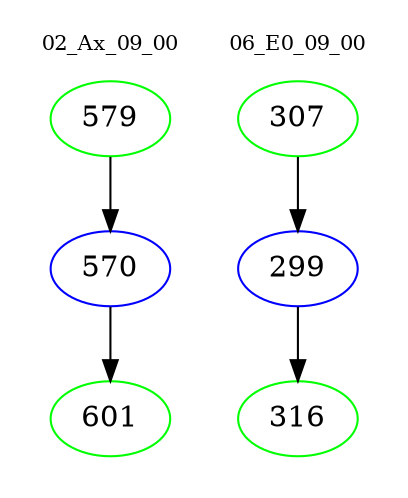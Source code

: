 digraph{
subgraph cluster_0 {
color = white
label = "02_Ax_09_00";
fontsize=10;
T0_579 [label="579", color="green"]
T0_579 -> T0_570 [color="black"]
T0_570 [label="570", color="blue"]
T0_570 -> T0_601 [color="black"]
T0_601 [label="601", color="green"]
}
subgraph cluster_1 {
color = white
label = "06_E0_09_00";
fontsize=10;
T1_307 [label="307", color="green"]
T1_307 -> T1_299 [color="black"]
T1_299 [label="299", color="blue"]
T1_299 -> T1_316 [color="black"]
T1_316 [label="316", color="green"]
}
}
